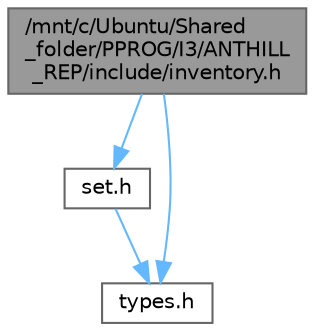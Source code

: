 digraph "/mnt/c/Ubuntu/Shared_folder/PPROG/I3/ANTHILL_REP/include/inventory.h"
{
 // LATEX_PDF_SIZE
  bgcolor="transparent";
  edge [fontname=Helvetica,fontsize=10,labelfontname=Helvetica,labelfontsize=10];
  node [fontname=Helvetica,fontsize=10,shape=box,height=0.2,width=0.4];
  Node1 [id="Node000001",label="/mnt/c/Ubuntu/Shared\l_folder/PPROG/I3/ANTHILL\l_REP/include/inventory.h",height=0.2,width=0.4,color="gray40", fillcolor="grey60", style="filled", fontcolor="black",tooltip=" "];
  Node1 -> Node2 [id="edge4_Node000001_Node000002",color="steelblue1",style="solid",tooltip=" "];
  Node2 [id="Node000002",label="set.h",height=0.2,width=0.4,color="grey40", fillcolor="white", style="filled",URL="$set_8h.html",tooltip="It defines the set module interface."];
  Node2 -> Node3 [id="edge5_Node000002_Node000003",color="steelblue1",style="solid",tooltip=" "];
  Node3 [id="Node000003",label="types.h",height=0.2,width=0.4,color="grey40", fillcolor="white", style="filled",URL="$types_8h.html",tooltip="It defines common types for the whole project."];
  Node1 -> Node3 [id="edge6_Node000001_Node000003",color="steelblue1",style="solid",tooltip=" "];
}
